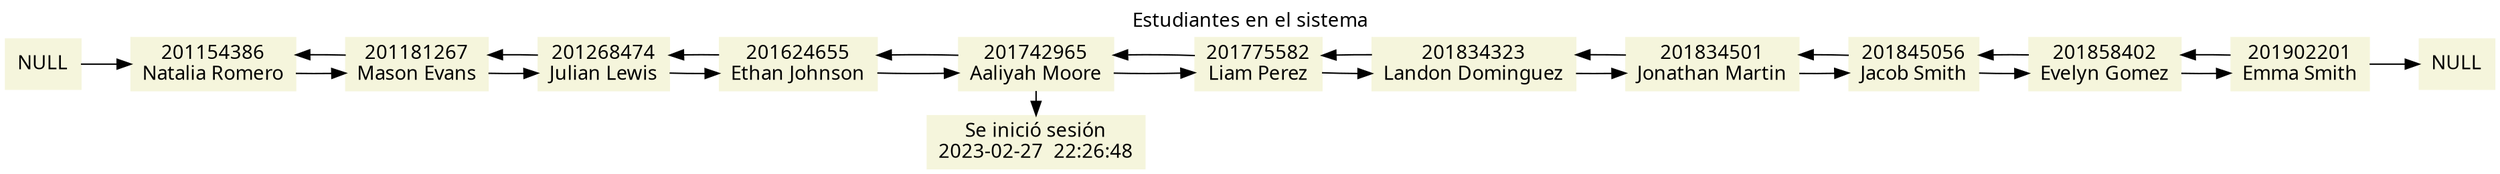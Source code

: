 digraph G{

rankdir=LR; 
 node[shape=rectangle, style=filled, color=beige, fontname="Century Gothic"]; 
 graph [fontname="Century Gothic"]; 
 labelloc="t"; label="Estudiantes en el sistema"; 
nodonull1[label="NULL"];
nodonull2[label="NULL"];
0[label="201154386\nNatalia Romero"]
1[label="201181267\nMason Evans"]
2[label="201268474\nJulian Lewis"]
3[label="201624655\nEthan Johnson"]
4[label="201742965\nAaliyah Moore"]
5[label="201775582\nLiam Perez"]
6[label="201834323\nLandon Dominguez"]
7[label="201834501\nJonathan Martin"]
8[label="201845056\nJacob Smith"]
9[label="201858402\nEvelyn Gomez"]
10[label="201902201\nEmma Smith"]
nodonull1->0 -> 1 -> 2 -> 3 -> 4 -> 5 -> 6 -> 7 -> 8 -> 9 -> 10->nodonull2;
10 -> 9 -> 8 -> 7 -> 6 -> 5 -> 4 -> 3 -> 2 -> 1 -> 0;
n0[label="Se inició sesión\n2023-02-27  22:26:48"]
4 -> n0;
{rank=same;4,n0}

}